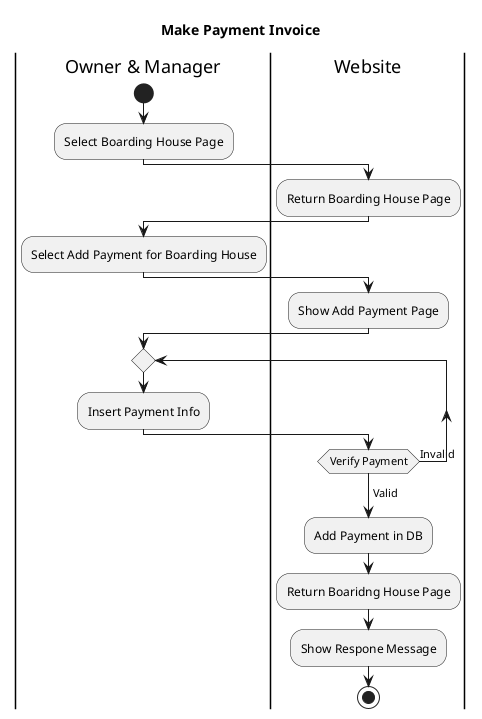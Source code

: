 @startuml
title Make Payment Invoice
|Owner & Manager|
start
:Select Boarding House Page;
|Website|
:Return Boarding House Page;
|Owner & Manager|
:Select Add Payment for Boarding House;
|Website|
:Show Add Payment Page;
|Owner & Manager|
repeat
:Insert Payment Info;
|Website|
repeat while (Verify Payment) is (Invalid)
        ->Valid;
    :Add Payment in DB;
:Return Boaridng House Page;
:Show Respone Message;
stop
@enduml